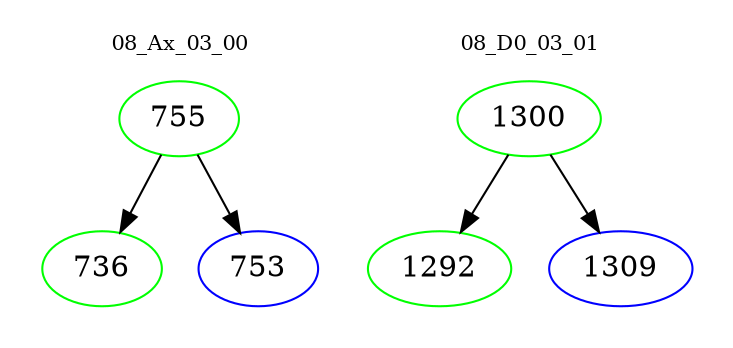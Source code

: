 digraph{
subgraph cluster_0 {
color = white
label = "08_Ax_03_00";
fontsize=10;
T0_755 [label="755", color="green"]
T0_755 -> T0_736 [color="black"]
T0_736 [label="736", color="green"]
T0_755 -> T0_753 [color="black"]
T0_753 [label="753", color="blue"]
}
subgraph cluster_1 {
color = white
label = "08_D0_03_01";
fontsize=10;
T1_1300 [label="1300", color="green"]
T1_1300 -> T1_1292 [color="black"]
T1_1292 [label="1292", color="green"]
T1_1300 -> T1_1309 [color="black"]
T1_1309 [label="1309", color="blue"]
}
}
